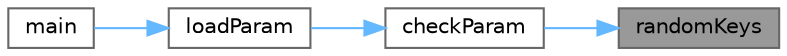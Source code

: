 digraph "randomKeys"
{
 // LATEX_PDF_SIZE
  bgcolor="transparent";
  edge [fontname=Helvetica,fontsize=10,labelfontname=Helvetica,labelfontsize=10];
  node [fontname=Helvetica,fontsize=10,shape=box,height=0.2,width=0.4];
  rankdir="RL";
  Node1 [label="randomKeys",height=0.2,width=0.4,color="gray40", fillcolor="grey60", style="filled", fontcolor="black",tooltip="Set Random moveKeys between [z,q,s,d]."];
  Node1 -> Node2 [dir="back",color="steelblue1",style="solid"];
  Node2 [label="checkParam",height=0.2,width=0.4,color="grey40", fillcolor="white", style="filled",URL="$param_8cpp.html#ab05c7bb830ed2383d964a5523ca1268d",tooltip="Check if the key and value from the settings file are authorized."];
  Node2 -> Node3 [dir="back",color="steelblue1",style="solid"];
  Node3 [label="loadParam",height=0.2,width=0.4,color="grey40", fillcolor="white", style="filled",URL="$param_8cpp.html#a5b1770617561c897790e48b07c49c58e",tooltip="Load the game parameters from the settings file."];
  Node3 -> Node4 [dir="back",color="steelblue1",style="solid"];
  Node4 [label="main",height=0.2,width=0.4,color="grey40", fillcolor="white", style="filled",URL="$main_8cpp.html#ae66f6b31b5ad750f1fe042a706a4e3d4",tooltip="The main function of the program This function initializes all the core elements of the program,..."];
}
